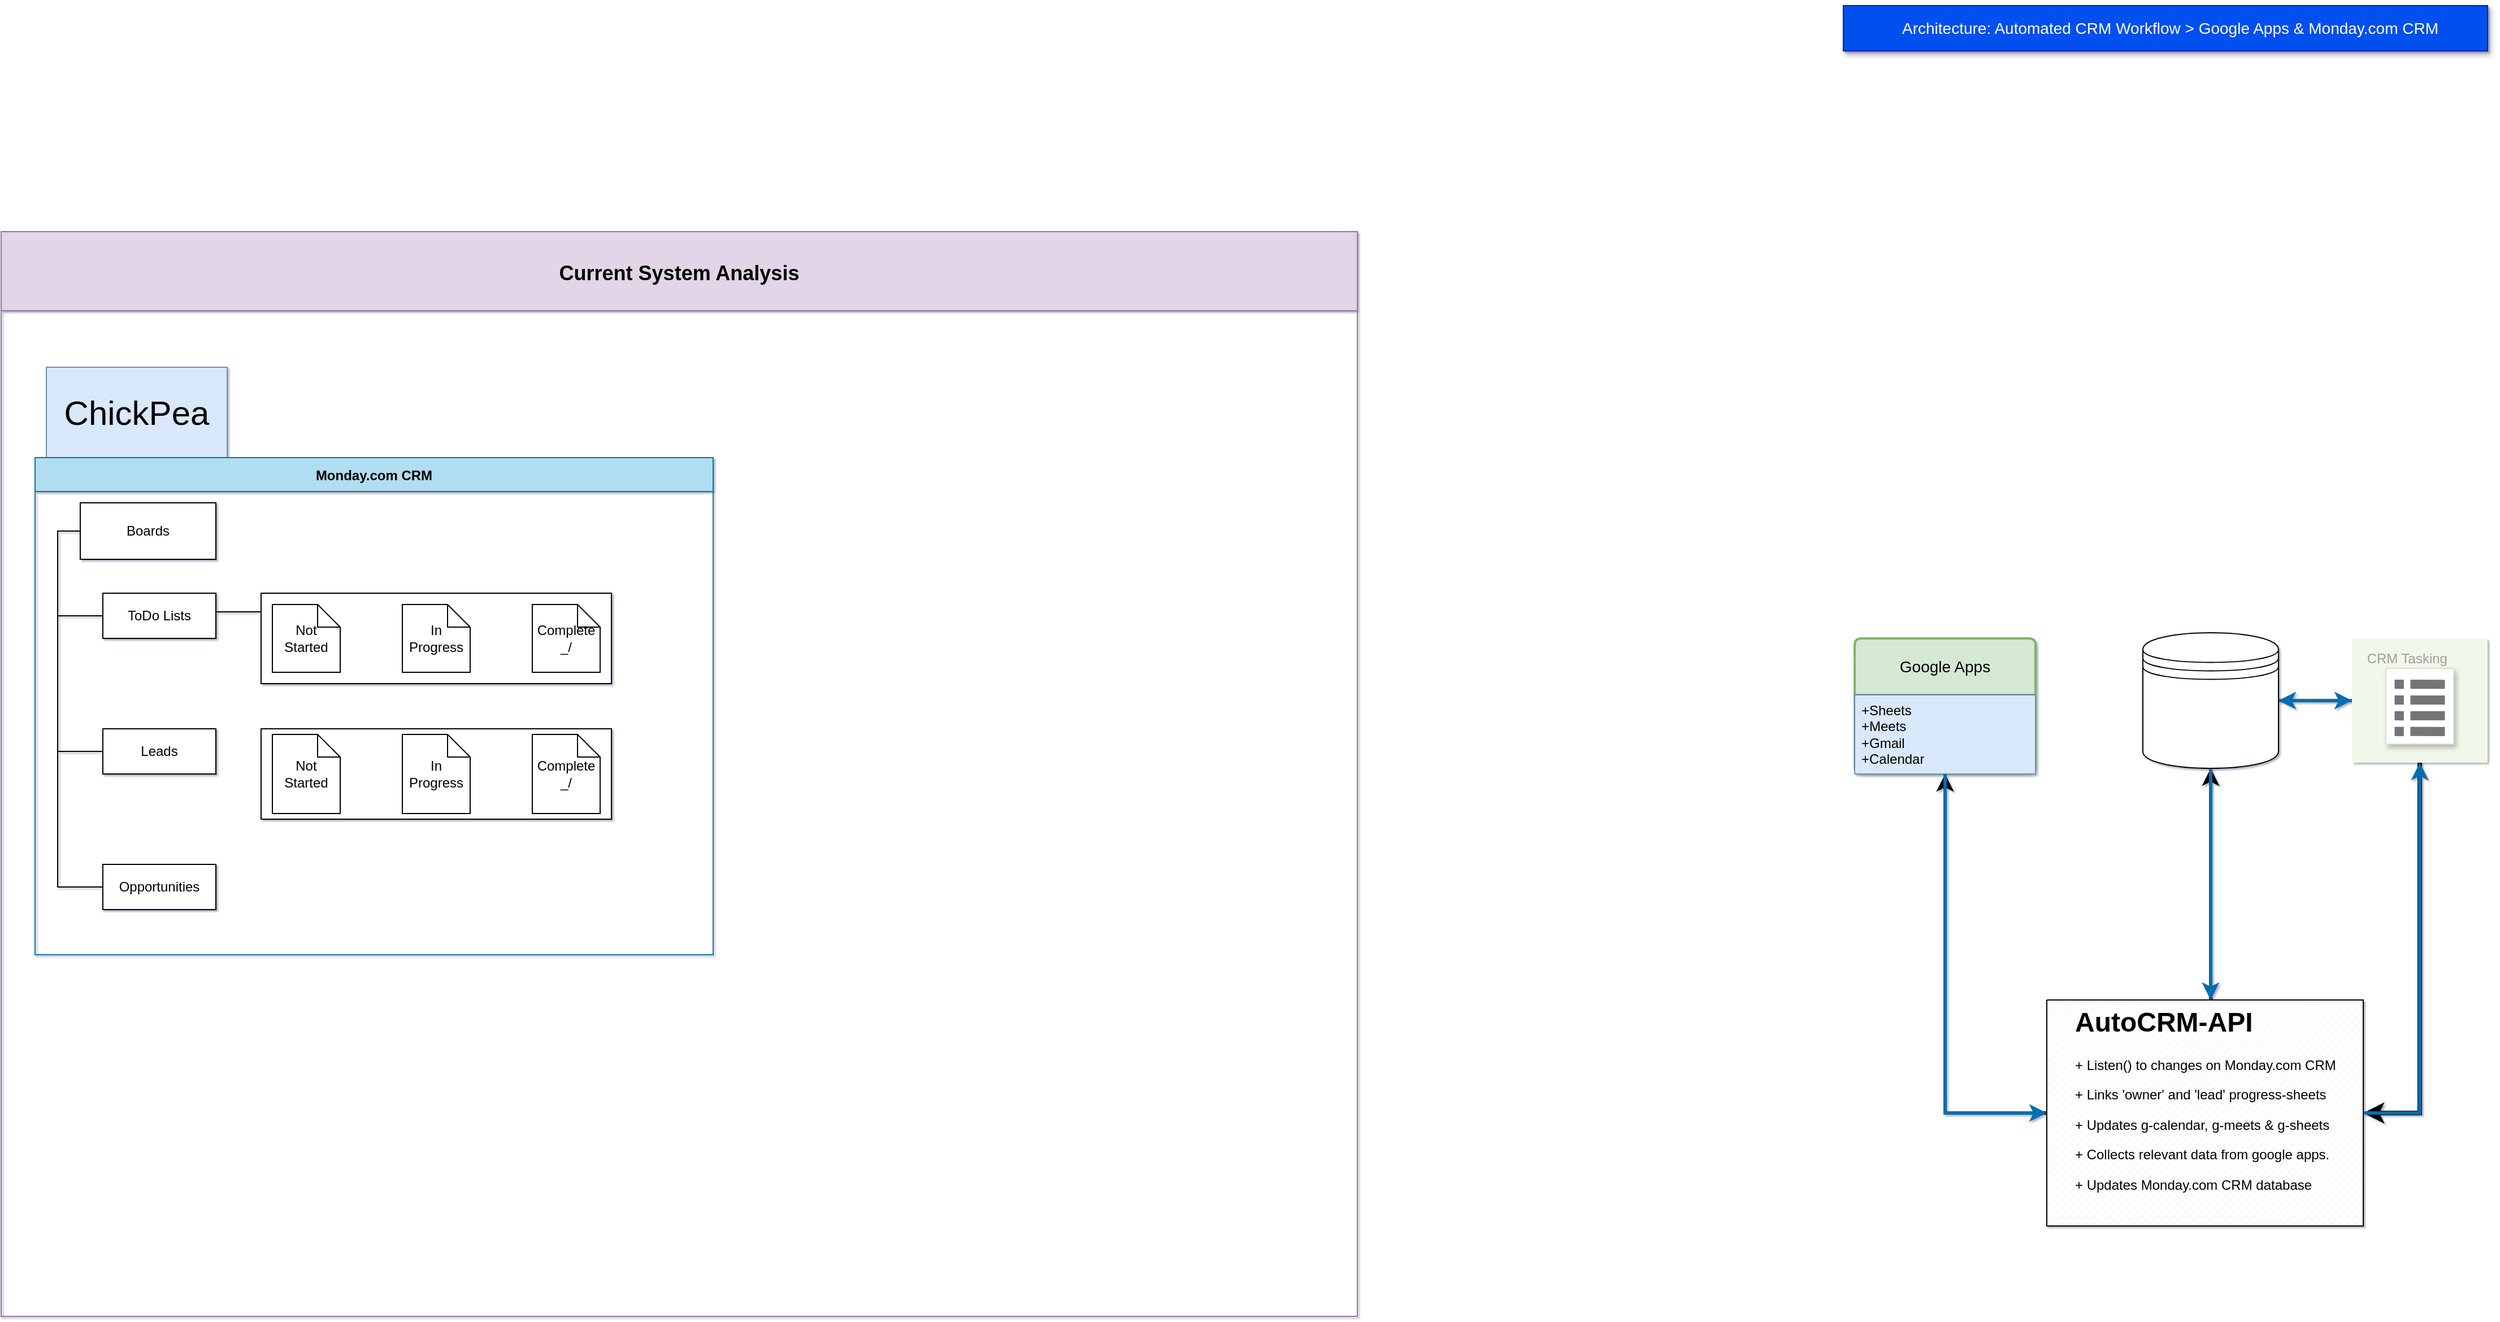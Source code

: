 <mxfile version="21.6.8" type="github">
  <diagram id="f106602c-feb2-e66a-4537-3a34d633f6aa" name="Page-1">
    <mxGraphModel dx="4170" dy="408" grid="1" gridSize="10" guides="1" tooltips="1" connect="1" arrows="1" fold="1" page="1" pageScale="1" pageWidth="3300" pageHeight="2339" background="#ffffff" math="0" shadow="1">
      <root>
        <mxCell id="0" />
        <mxCell id="1" parent="0" />
        <mxCell id="2" value="&lt;font color=&quot;#ffffff&quot;&gt;Architecture: Automated CRM Workflow &amp;gt; Google Apps &amp;amp; Monday.com CRM&lt;/font&gt;" style="fillColor=#0050ef;strokeColor=#001DBC;shadow=1;fontSize=14;align=left;spacingLeft=50;html=1;fontColor=#ffffff;" parent="1" vertex="1">
          <mxGeometry x="230" y="40" width="570" height="40" as="geometry" />
        </mxCell>
        <mxCell id="jaFNCjxHBDIDp4KI0RfO-735" style="edgeStyle=orthogonalEdgeStyle;rounded=0;orthogonalLoop=1;jettySize=auto;html=1;entryX=1;entryY=0.5;entryDx=0;entryDy=0;entryPerimeter=0;strokeWidth=4;" parent="1" source="jaFNCjxHBDIDp4KI0RfO-719" target="jaFNCjxHBDIDp4KI0RfO-730" edge="1">
          <mxGeometry relative="1" as="geometry">
            <Array as="points">
              <mxPoint x="740" y="1020" />
            </Array>
          </mxGeometry>
        </mxCell>
        <mxCell id="jaFNCjxHBDIDp4KI0RfO-743" style="edgeStyle=orthogonalEdgeStyle;rounded=0;orthogonalLoop=1;jettySize=auto;html=1;entryX=1;entryY=0.5;entryDx=0;entryDy=0;strokeWidth=3;fillColor=#1ba1e2;strokeColor=#006EAF;" parent="1" source="jaFNCjxHBDIDp4KI0RfO-719" target="jaFNCjxHBDIDp4KI0RfO-739" edge="1">
          <mxGeometry relative="1" as="geometry" />
        </mxCell>
        <mxCell id="jaFNCjxHBDIDp4KI0RfO-719" value="&amp;nbsp;CRM Tasking" style="rounded=1;absoluteArcSize=1;arcSize=2;html=1;strokeColor=none;gradientColor=none;shadow=0;dashed=0;strokeColor=none;fontSize=12;fontColor=#9E9E9E;align=left;verticalAlign=top;spacing=10;spacingTop=-4;fillColor=#F1F8E9;" parent="1" vertex="1">
          <mxGeometry x="680" y="600" width="120" height="110" as="geometry" />
        </mxCell>
        <mxCell id="jaFNCjxHBDIDp4KI0RfO-720" value="" style="strokeColor=#dddddd;fillColor=#ffffff;shadow=1;strokeWidth=1;rounded=1;absoluteArcSize=1;arcSize=2;labelPosition=center;verticalLabelPosition=middle;align=center;verticalAlign=bottom;spacingLeft=0;fontColor=#999999;fontSize=12;whiteSpace=wrap;spacingBottom=2;html=1;" parent="1" vertex="1">
          <mxGeometry x="710" y="626.5" width="60" height="67" as="geometry" />
        </mxCell>
        <mxCell id="jaFNCjxHBDIDp4KI0RfO-721" value="" style="dashed=0;connectable=0;html=1;fillColor=#757575;strokeColor=none;shape=mxgraph.gcp2.list;part=1;" parent="jaFNCjxHBDIDp4KI0RfO-720" vertex="1">
          <mxGeometry x="0.5" width="44.5" height="50" relative="1" as="geometry">
            <mxPoint x="-22.25" y="10" as="offset" />
          </mxGeometry>
        </mxCell>
        <mxCell id="jaFNCjxHBDIDp4KI0RfO-723" value="Google Apps" style="swimlane;childLayout=stackLayout;horizontal=1;startSize=50;horizontalStack=0;rounded=1;fontSize=14;fontStyle=0;strokeWidth=2;resizeParent=0;resizeLast=1;shadow=0;dashed=0;align=center;arcSize=4;whiteSpace=wrap;html=1;fillColor=#d5e8d4;strokeColor=#82b366;" parent="1" vertex="1">
          <mxGeometry x="240" y="600" width="160" height="120" as="geometry" />
        </mxCell>
        <mxCell id="jaFNCjxHBDIDp4KI0RfO-724" value="&lt;div&gt;+Sheets&lt;/div&gt;&lt;div&gt;+Meets&lt;/div&gt;&lt;div&gt;+Gmail&lt;/div&gt;&lt;div&gt;+Calendar&lt;/div&gt;&lt;div&gt;&lt;br&gt;&lt;/div&gt;" style="align=left;strokeColor=#6c8ebf;fillColor=#dae8fc;spacingLeft=4;fontSize=12;verticalAlign=top;resizable=0;rotatable=0;part=1;html=1;" parent="jaFNCjxHBDIDp4KI0RfO-723" vertex="1">
          <mxGeometry y="50" width="160" height="70" as="geometry" />
        </mxCell>
        <mxCell id="jaFNCjxHBDIDp4KI0RfO-733" style="edgeStyle=orthogonalEdgeStyle;rounded=0;orthogonalLoop=1;jettySize=auto;html=1;entryX=0.5;entryY=1;entryDx=0;entryDy=0;strokeWidth=3;fillColor=#1ba1e2;strokeColor=#006EAF;" parent="1" source="jaFNCjxHBDIDp4KI0RfO-730" target="jaFNCjxHBDIDp4KI0RfO-719" edge="1">
          <mxGeometry relative="1" as="geometry">
            <Array as="points">
              <mxPoint x="740" y="1020" />
            </Array>
          </mxGeometry>
        </mxCell>
        <mxCell id="jaFNCjxHBDIDp4KI0RfO-738" style="edgeStyle=orthogonalEdgeStyle;rounded=0;orthogonalLoop=1;jettySize=auto;html=1;entryX=0.5;entryY=1;entryDx=0;entryDy=0;strokeWidth=3;" parent="1" source="jaFNCjxHBDIDp4KI0RfO-730" target="jaFNCjxHBDIDp4KI0RfO-724" edge="1">
          <mxGeometry relative="1" as="geometry" />
        </mxCell>
        <mxCell id="jaFNCjxHBDIDp4KI0RfO-730" value="" style="verticalLabelPosition=bottom;verticalAlign=top;html=1;shape=mxgraph.basic.patternFillRect;fillStyle=diagGrid;step=5;fillStrokeWidth=0.2;fillStrokeColor=#dddddd;" parent="1" vertex="1">
          <mxGeometry x="410" y="920" width="280" height="200" as="geometry" />
        </mxCell>
        <mxCell id="jaFNCjxHBDIDp4KI0RfO-736" style="edgeStyle=orthogonalEdgeStyle;rounded=0;orthogonalLoop=1;jettySize=auto;html=1;entryX=0;entryY=0.5;entryDx=0;entryDy=0;entryPerimeter=0;strokeWidth=3;fillColor=#1ba1e2;strokeColor=#006EAF;" parent="1" source="jaFNCjxHBDIDp4KI0RfO-724" target="jaFNCjxHBDIDp4KI0RfO-730" edge="1">
          <mxGeometry relative="1" as="geometry">
            <Array as="points">
              <mxPoint x="320" y="1020" />
            </Array>
          </mxGeometry>
        </mxCell>
        <mxCell id="jaFNCjxHBDIDp4KI0RfO-740" style="edgeStyle=orthogonalEdgeStyle;rounded=0;orthogonalLoop=1;jettySize=auto;html=1;entryX=0.5;entryY=1;entryDx=0;entryDy=0;strokeWidth=3;" parent="1" source="jaFNCjxHBDIDp4KI0RfO-737" target="jaFNCjxHBDIDp4KI0RfO-739" edge="1">
          <mxGeometry relative="1" as="geometry" />
        </mxCell>
        <mxCell id="jaFNCjxHBDIDp4KI0RfO-737" value="&lt;h1&gt;AutoCRM-API&lt;/h1&gt;&lt;p&gt;+ Listen() to changes on Monday.com CRM&lt;/p&gt;&lt;p&gt;+ Links &#39;owner&#39; and &#39;lead&#39; progress-sheets&lt;/p&gt;&lt;p&gt;+ Updates g-calendar, g-meets &amp;amp; g-sheets&lt;/p&gt;&lt;p&gt;+ Collects relevant data from google apps.&lt;/p&gt;&lt;div&gt;+ Updates Monday.com CRM database&lt;br&gt;&lt;/div&gt;&lt;div&gt;&lt;br&gt;&lt;/div&gt;&lt;div&gt;&lt;br&gt;&lt;/div&gt;" style="text;html=1;strokeColor=none;fillColor=none;spacing=5;spacingTop=-20;whiteSpace=wrap;overflow=hidden;rounded=0;" parent="1" vertex="1">
          <mxGeometry x="430" y="920" width="250" height="190" as="geometry" />
        </mxCell>
        <mxCell id="jaFNCjxHBDIDp4KI0RfO-741" style="edgeStyle=orthogonalEdgeStyle;rounded=0;orthogonalLoop=1;jettySize=auto;html=1;entryX=0;entryY=0.5;entryDx=0;entryDy=0;strokeWidth=3;fillColor=#1ba1e2;strokeColor=#006EAF;" parent="1" source="jaFNCjxHBDIDp4KI0RfO-739" target="jaFNCjxHBDIDp4KI0RfO-719" edge="1">
          <mxGeometry relative="1" as="geometry" />
        </mxCell>
        <mxCell id="jaFNCjxHBDIDp4KI0RfO-744" style="edgeStyle=orthogonalEdgeStyle;rounded=0;orthogonalLoop=1;jettySize=auto;html=1;entryX=0.5;entryY=0;entryDx=0;entryDy=0;strokeWidth=3;fillColor=#1ba1e2;strokeColor=#006EAF;" parent="1" source="jaFNCjxHBDIDp4KI0RfO-739" target="jaFNCjxHBDIDp4KI0RfO-737" edge="1">
          <mxGeometry relative="1" as="geometry" />
        </mxCell>
        <mxCell id="jaFNCjxHBDIDp4KI0RfO-739" value="" style="shape=datastore;whiteSpace=wrap;html=1;" parent="1" vertex="1">
          <mxGeometry x="495" y="595" width="120" height="120" as="geometry" />
        </mxCell>
        <mxCell id="8QtS0giNclpuASFGhLsA-719" value="Current System Analysis" style="swimlane;startSize=70;fontSize=18;fillColor=#e1d5e7;strokeColor=#9673a6;" vertex="1" parent="1">
          <mxGeometry x="-1400" y="240" width="1200" height="960" as="geometry" />
        </mxCell>
        <UserObject label="&lt;font style=&quot;font-size: 30px;&quot;&gt;ChickPea&lt;/font&gt;" treeRoot="1" id="8QtS0giNclpuASFGhLsA-720">
          <mxCell style="whiteSpace=wrap;html=1;align=center;treeFolding=1;treeMoving=1;newEdgeStyle={&quot;edgeStyle&quot;:&quot;elbowEdgeStyle&quot;,&quot;startArrow&quot;:&quot;none&quot;,&quot;endArrow&quot;:&quot;none&quot;};fillColor=#dae8fc;strokeColor=#6c8ebf;" vertex="1" parent="8QtS0giNclpuASFGhLsA-719">
            <mxGeometry x="40" y="120" width="160" height="80" as="geometry" />
          </mxCell>
        </UserObject>
        <mxCell id="8QtS0giNclpuASFGhLsA-721" value="Monday.com CRM" style="swimlane;startSize=30;horizontal=1;containerType=tree;newEdgeStyle={&quot;edgeStyle&quot;:&quot;elbowEdgeStyle&quot;,&quot;startArrow&quot;:&quot;none&quot;,&quot;endArrow&quot;:&quot;none&quot;};fillColor=#b1ddf0;strokeColor=#10739e;" vertex="1" parent="1">
          <mxGeometry x="-1370" y="440" width="600" height="440" as="geometry" />
        </mxCell>
        <mxCell id="8QtS0giNclpuASFGhLsA-730" style="edgeStyle=elbowEdgeStyle;rounded=0;orthogonalLoop=1;jettySize=auto;html=1;startArrow=none;endArrow=none;entryX=0;entryY=0.5;entryDx=0;entryDy=0;exitX=0;exitY=0.5;exitDx=0;exitDy=0;" edge="1" parent="8QtS0giNclpuASFGhLsA-721" source="8QtS0giNclpuASFGhLsA-724" target="8QtS0giNclpuASFGhLsA-728">
          <mxGeometry relative="1" as="geometry">
            <mxPoint x="30" y="100" as="sourcePoint" />
            <mxPoint x="30.1" y="164.44" as="targetPoint" />
            <Array as="points">
              <mxPoint x="20" y="120" />
            </Array>
          </mxGeometry>
        </mxCell>
        <mxCell id="8QtS0giNclpuASFGhLsA-734" style="edgeStyle=elbowEdgeStyle;rounded=0;orthogonalLoop=1;jettySize=auto;html=1;startArrow=none;endArrow=none;entryX=0;entryY=0.5;entryDx=0;entryDy=0;" edge="1" parent="8QtS0giNclpuASFGhLsA-721" source="8QtS0giNclpuASFGhLsA-724" target="8QtS0giNclpuASFGhLsA-733">
          <mxGeometry relative="1" as="geometry">
            <Array as="points">
              <mxPoint x="20" y="195" />
            </Array>
          </mxGeometry>
        </mxCell>
        <UserObject label="Boards" treeRoot="1" id="8QtS0giNclpuASFGhLsA-724">
          <mxCell style="whiteSpace=wrap;html=1;align=center;treeFolding=1;treeMoving=1;newEdgeStyle={&quot;edgeStyle&quot;:&quot;elbowEdgeStyle&quot;,&quot;startArrow&quot;:&quot;none&quot;,&quot;endArrow&quot;:&quot;none&quot;};" vertex="1" parent="8QtS0giNclpuASFGhLsA-721">
            <mxGeometry x="40" y="40" width="120" height="50" as="geometry" />
          </mxCell>
        </UserObject>
        <mxCell id="8QtS0giNclpuASFGhLsA-731" style="edgeStyle=elbowEdgeStyle;rounded=0;orthogonalLoop=1;jettySize=auto;html=1;startArrow=none;endArrow=none;entryX=0;entryY=0.5;entryDx=0;entryDy=0;" edge="1" parent="8QtS0giNclpuASFGhLsA-721" source="8QtS0giNclpuASFGhLsA-727" target="8QtS0giNclpuASFGhLsA-724">
          <mxGeometry relative="1" as="geometry">
            <Array as="points">
              <mxPoint x="20" y="150" />
            </Array>
          </mxGeometry>
        </mxCell>
        <mxCell id="8QtS0giNclpuASFGhLsA-727" value="Leads" style="whiteSpace=wrap;html=1;align=center;verticalAlign=middle;treeFolding=1;treeMoving=1;newEdgeStyle={&quot;edgeStyle&quot;:&quot;elbowEdgeStyle&quot;,&quot;startArrow&quot;:&quot;none&quot;,&quot;endArrow&quot;:&quot;none&quot;};" vertex="1" parent="8QtS0giNclpuASFGhLsA-721">
          <mxGeometry x="60" y="240" width="100" height="40" as="geometry" />
        </mxCell>
        <mxCell id="8QtS0giNclpuASFGhLsA-737" style="edgeStyle=elbowEdgeStyle;rounded=0;orthogonalLoop=1;jettySize=auto;html=1;startArrow=none;endArrow=none;entryX=0.206;entryY=1;entryDx=0;entryDy=0;entryPerimeter=0;" edge="1" parent="8QtS0giNclpuASFGhLsA-721" target="8QtS0giNclpuASFGhLsA-736">
          <mxGeometry relative="1" as="geometry">
            <mxPoint x="160" y="136.45" as="sourcePoint" />
            <mxPoint x="199.69" y="143.55" as="targetPoint" />
            <Array as="points" />
          </mxGeometry>
        </mxCell>
        <mxCell id="8QtS0giNclpuASFGhLsA-728" value="ToDo Lists" style="whiteSpace=wrap;html=1;align=center;verticalAlign=middle;treeFolding=1;treeMoving=1;newEdgeStyle={&quot;edgeStyle&quot;:&quot;elbowEdgeStyle&quot;,&quot;startArrow&quot;:&quot;none&quot;,&quot;endArrow&quot;:&quot;none&quot;};" vertex="1" parent="8QtS0giNclpuASFGhLsA-721">
          <mxGeometry x="60" y="120" width="100" height="40" as="geometry" />
        </mxCell>
        <mxCell id="8QtS0giNclpuASFGhLsA-732" style="edgeStyle=elbowEdgeStyle;rounded=0;orthogonalLoop=1;jettySize=auto;html=1;startArrow=none;endArrow=none;exitX=0.5;exitY=1;exitDx=0;exitDy=0;" edge="1" parent="8QtS0giNclpuASFGhLsA-721" source="8QtS0giNclpuASFGhLsA-727" target="8QtS0giNclpuASFGhLsA-727">
          <mxGeometry relative="1" as="geometry" />
        </mxCell>
        <mxCell id="8QtS0giNclpuASFGhLsA-733" value="Opportunities" style="whiteSpace=wrap;html=1;align=center;verticalAlign=middle;treeFolding=1;treeMoving=1;newEdgeStyle={&quot;edgeStyle&quot;:&quot;elbowEdgeStyle&quot;,&quot;startArrow&quot;:&quot;none&quot;,&quot;endArrow&quot;:&quot;none&quot;};" vertex="1" parent="8QtS0giNclpuASFGhLsA-721">
          <mxGeometry x="60" y="360" width="100" height="40" as="geometry" />
        </mxCell>
        <mxCell id="8QtS0giNclpuASFGhLsA-736" value="" style="verticalAlign=top;align=left;spacingTop=8;spacingLeft=2;spacingRight=12;shape=cube;size=0;direction=south;fontStyle=4;html=1;whiteSpace=wrap;" vertex="1" parent="8QtS0giNclpuASFGhLsA-721">
          <mxGeometry x="200" y="120" width="310" height="80" as="geometry" />
        </mxCell>
        <mxCell id="8QtS0giNclpuASFGhLsA-741" value="&lt;div&gt;Not&lt;/div&gt;&lt;div&gt;Started&lt;br&gt;&lt;/div&gt;" style="shape=note;size=20;whiteSpace=wrap;html=1;" vertex="1" parent="8QtS0giNclpuASFGhLsA-721">
          <mxGeometry x="210" y="130" width="60" height="60" as="geometry" />
        </mxCell>
        <mxCell id="8QtS0giNclpuASFGhLsA-742" value="&lt;div&gt;In&lt;/div&gt;&lt;div&gt;Progress&lt;br&gt;&lt;/div&gt;" style="shape=note;size=20;whiteSpace=wrap;html=1;" vertex="1" parent="8QtS0giNclpuASFGhLsA-721">
          <mxGeometry x="325" y="130" width="60" height="60" as="geometry" />
        </mxCell>
        <mxCell id="8QtS0giNclpuASFGhLsA-743" value="&lt;div&gt;Complete&lt;/div&gt;&lt;div&gt;_/&lt;br&gt;&lt;/div&gt;" style="shape=note;size=20;whiteSpace=wrap;html=1;" vertex="1" parent="8QtS0giNclpuASFGhLsA-721">
          <mxGeometry x="440" y="130" width="60" height="60" as="geometry" />
        </mxCell>
        <mxCell id="8QtS0giNclpuASFGhLsA-744" value="" style="verticalAlign=top;align=left;spacingTop=8;spacingLeft=2;spacingRight=12;shape=cube;size=0;direction=south;fontStyle=4;html=1;whiteSpace=wrap;" vertex="1" parent="8QtS0giNclpuASFGhLsA-721">
          <mxGeometry x="200" y="240" width="310" height="80" as="geometry" />
        </mxCell>
        <mxCell id="8QtS0giNclpuASFGhLsA-745" value="&lt;div&gt;Not&lt;/div&gt;&lt;div&gt;Started&lt;br&gt;&lt;/div&gt;" style="shape=note;size=20;whiteSpace=wrap;html=1;" vertex="1" parent="8QtS0giNclpuASFGhLsA-721">
          <mxGeometry x="210" y="245" width="60" height="70" as="geometry" />
        </mxCell>
        <mxCell id="8QtS0giNclpuASFGhLsA-746" value="&lt;div&gt;In&lt;/div&gt;&lt;div&gt;Progress&lt;br&gt;&lt;/div&gt;" style="shape=note;size=20;whiteSpace=wrap;html=1;" vertex="1" parent="8QtS0giNclpuASFGhLsA-721">
          <mxGeometry x="325" y="245" width="60" height="70" as="geometry" />
        </mxCell>
        <mxCell id="8QtS0giNclpuASFGhLsA-747" value="&lt;div&gt;Complete&lt;/div&gt;&lt;div&gt;_/&lt;br&gt;&lt;/div&gt;" style="shape=note;size=20;whiteSpace=wrap;html=1;" vertex="1" parent="8QtS0giNclpuASFGhLsA-721">
          <mxGeometry x="440" y="245" width="60" height="70" as="geometry" />
        </mxCell>
      </root>
    </mxGraphModel>
  </diagram>
</mxfile>
